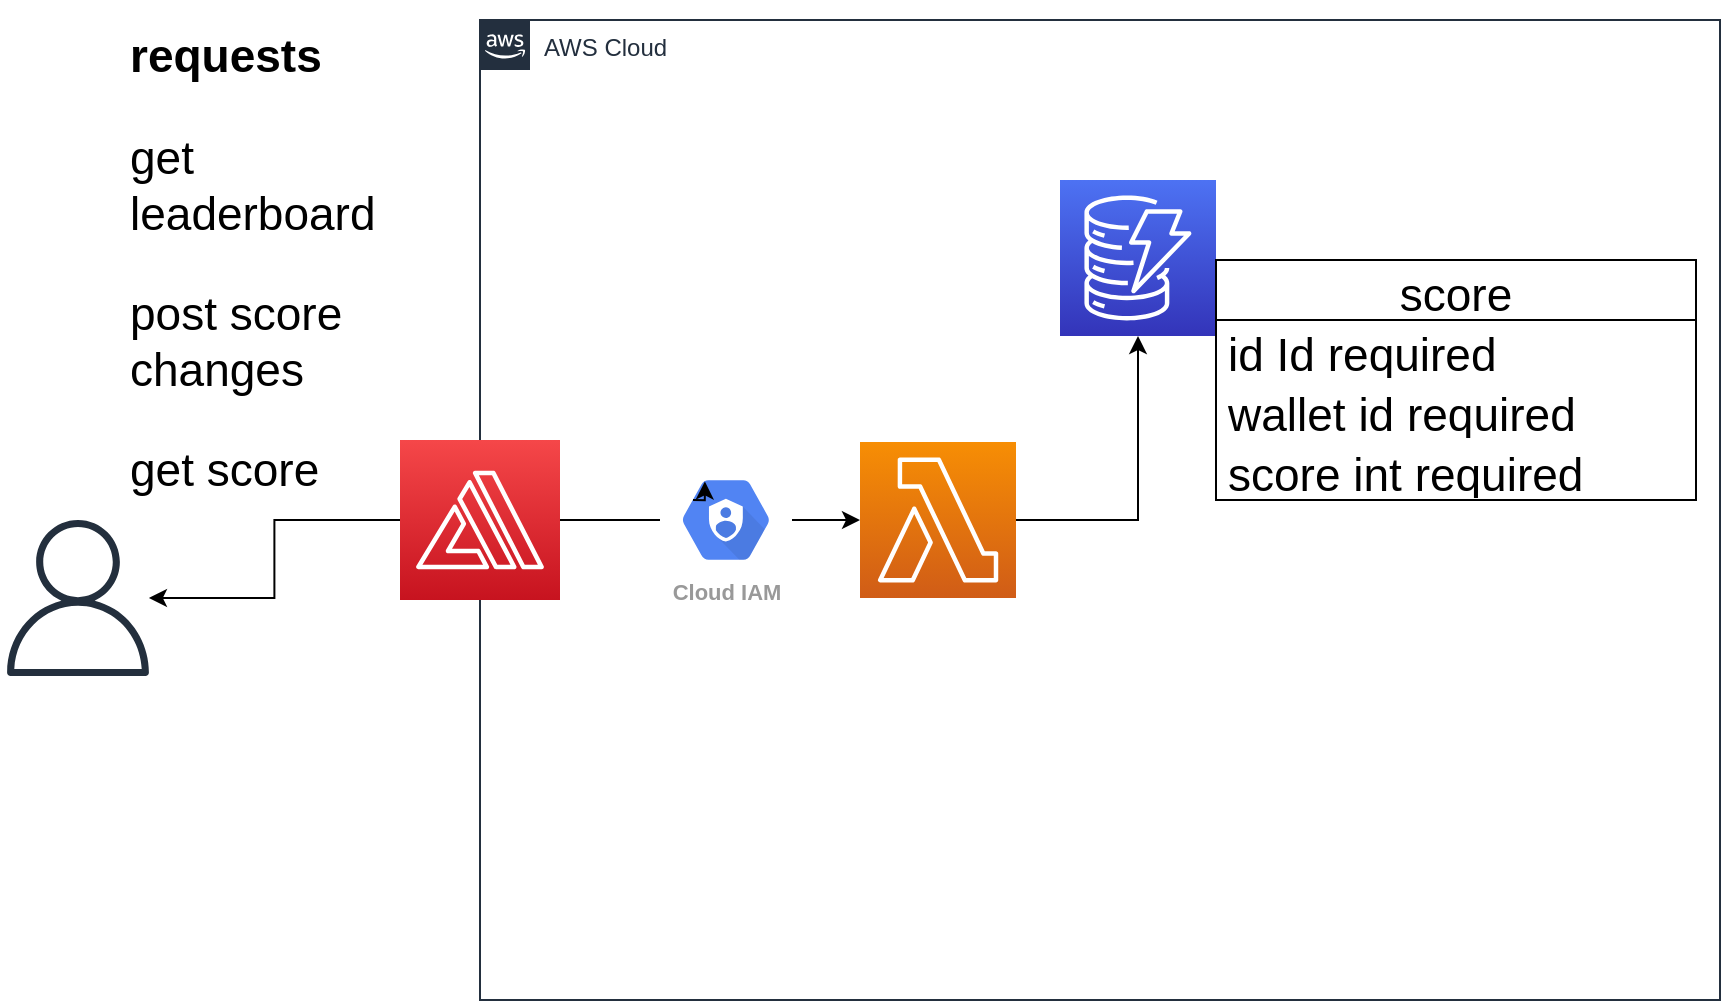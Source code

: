 <mxfile version="16.6.4" type="github">
  <diagram id="Ht1M8jgEwFfnCIfOTk4-" name="Page-1">
    <mxGraphModel dx="829" dy="607" grid="1" gridSize="10" guides="1" tooltips="1" connect="1" arrows="1" fold="1" page="1" pageScale="1" pageWidth="1169" pageHeight="827" math="0" shadow="0">
      <root>
        <mxCell id="0" />
        <mxCell id="1" parent="0" />
        <mxCell id="JcnCqj29dY-QxmIsZGhR-1" value="" style="sketch=0;outlineConnect=0;fontColor=#232F3E;gradientColor=none;fillColor=#232F3D;strokeColor=none;dashed=0;verticalLabelPosition=bottom;verticalAlign=top;align=center;html=1;fontSize=12;fontStyle=0;aspect=fixed;pointerEvents=1;shape=mxgraph.aws4.user;" vertex="1" parent="1">
          <mxGeometry x="110" y="310" width="78" height="78" as="geometry" />
        </mxCell>
        <mxCell id="JcnCqj29dY-QxmIsZGhR-2" value="AWS Cloud" style="points=[[0,0],[0.25,0],[0.5,0],[0.75,0],[1,0],[1,0.25],[1,0.5],[1,0.75],[1,1],[0.75,1],[0.5,1],[0.25,1],[0,1],[0,0.75],[0,0.5],[0,0.25]];outlineConnect=0;gradientColor=none;html=1;whiteSpace=wrap;fontSize=12;fontStyle=0;container=1;pointerEvents=0;collapsible=0;recursiveResize=0;shape=mxgraph.aws4.group;grIcon=mxgraph.aws4.group_aws_cloud_alt;strokeColor=#232F3E;fillColor=none;verticalAlign=top;align=left;spacingLeft=30;fontColor=#232F3E;dashed=0;" vertex="1" parent="1">
          <mxGeometry x="350" y="60" width="620" height="490" as="geometry" />
        </mxCell>
        <mxCell id="JcnCqj29dY-QxmIsZGhR-16" style="edgeStyle=orthogonalEdgeStyle;rounded=0;orthogonalLoop=1;jettySize=auto;html=1;exitX=1;exitY=0.5;exitDx=0;exitDy=0;exitPerimeter=0;fontSize=23;" edge="1" parent="JcnCqj29dY-QxmIsZGhR-2" source="JcnCqj29dY-QxmIsZGhR-3" target="JcnCqj29dY-QxmIsZGhR-15">
          <mxGeometry relative="1" as="geometry" />
        </mxCell>
        <mxCell id="JcnCqj29dY-QxmIsZGhR-3" value="" style="sketch=0;points=[[0,0,0],[0.25,0,0],[0.5,0,0],[0.75,0,0],[1,0,0],[0,1,0],[0.25,1,0],[0.5,1,0],[0.75,1,0],[1,1,0],[0,0.25,0],[0,0.5,0],[0,0.75,0],[1,0.25,0],[1,0.5,0],[1,0.75,0]];outlineConnect=0;fontColor=#232F3E;gradientColor=#F78E04;gradientDirection=north;fillColor=#D05C17;strokeColor=#ffffff;dashed=0;verticalLabelPosition=bottom;verticalAlign=top;align=center;html=1;fontSize=12;fontStyle=0;aspect=fixed;shape=mxgraph.aws4.resourceIcon;resIcon=mxgraph.aws4.lambda;" vertex="1" parent="JcnCqj29dY-QxmIsZGhR-2">
          <mxGeometry x="190" y="211" width="78" height="78" as="geometry" />
        </mxCell>
        <mxCell id="JcnCqj29dY-QxmIsZGhR-7" style="edgeStyle=orthogonalEdgeStyle;rounded=0;orthogonalLoop=1;jettySize=auto;html=1;startArrow=none;" edge="1" parent="JcnCqj29dY-QxmIsZGhR-2" source="JcnCqj29dY-QxmIsZGhR-12" target="JcnCqj29dY-QxmIsZGhR-3">
          <mxGeometry relative="1" as="geometry" />
        </mxCell>
        <mxCell id="JcnCqj29dY-QxmIsZGhR-4" value="" style="sketch=0;points=[[0,0,0],[0.25,0,0],[0.5,0,0],[0.75,0,0],[1,0,0],[0,1,0],[0.25,1,0],[0.5,1,0],[0.75,1,0],[1,1,0],[0,0.25,0],[0,0.5,0],[0,0.75,0],[1,0.25,0],[1,0.5,0],[1,0.75,0]];outlineConnect=0;fontColor=#232F3E;gradientColor=#F54749;gradientDirection=north;fillColor=#C7131F;strokeColor=#ffffff;dashed=0;verticalLabelPosition=bottom;verticalAlign=top;align=center;html=1;fontSize=12;fontStyle=0;aspect=fixed;shape=mxgraph.aws4.resourceIcon;resIcon=mxgraph.aws4.amplify;" vertex="1" parent="JcnCqj29dY-QxmIsZGhR-2">
          <mxGeometry x="-40" y="210" width="80" height="80" as="geometry" />
        </mxCell>
        <mxCell id="JcnCqj29dY-QxmIsZGhR-12" value="Cloud IAM" style="sketch=0;html=1;fillColor=#5184F3;strokeColor=none;verticalAlign=top;labelPosition=center;verticalLabelPosition=bottom;align=center;spacingTop=-6;fontSize=11;fontStyle=1;fontColor=#999999;shape=mxgraph.gcp2.hexIcon;prIcon=cloud_iam" vertex="1" parent="JcnCqj29dY-QxmIsZGhR-2">
          <mxGeometry x="90" y="220.75" width="66" height="58.5" as="geometry" />
        </mxCell>
        <mxCell id="JcnCqj29dY-QxmIsZGhR-13" value="" style="edgeStyle=orthogonalEdgeStyle;rounded=0;orthogonalLoop=1;jettySize=auto;html=1;endArrow=none;" edge="1" parent="JcnCqj29dY-QxmIsZGhR-2" source="JcnCqj29dY-QxmIsZGhR-4" target="JcnCqj29dY-QxmIsZGhR-12">
          <mxGeometry relative="1" as="geometry">
            <mxPoint x="420" y="350" as="sourcePoint" />
            <mxPoint x="570" y="350" as="targetPoint" />
          </mxGeometry>
        </mxCell>
        <mxCell id="JcnCqj29dY-QxmIsZGhR-14" style="edgeStyle=orthogonalEdgeStyle;rounded=0;orthogonalLoop=1;jettySize=auto;html=1;exitX=0.25;exitY=0.33;exitDx=0;exitDy=0;exitPerimeter=0;entryX=0.34;entryY=0.17;entryDx=0;entryDy=0;entryPerimeter=0;fontSize=23;" edge="1" parent="JcnCqj29dY-QxmIsZGhR-2" source="JcnCqj29dY-QxmIsZGhR-12" target="JcnCqj29dY-QxmIsZGhR-12">
          <mxGeometry relative="1" as="geometry" />
        </mxCell>
        <mxCell id="JcnCqj29dY-QxmIsZGhR-15" value="" style="sketch=0;points=[[0,0,0],[0.25,0,0],[0.5,0,0],[0.75,0,0],[1,0,0],[0,1,0],[0.25,1,0],[0.5,1,0],[0.75,1,0],[1,1,0],[0,0.25,0],[0,0.5,0],[0,0.75,0],[1,0.25,0],[1,0.5,0],[1,0.75,0]];outlineConnect=0;fontColor=#232F3E;gradientColor=#4D72F3;gradientDirection=north;fillColor=#3334B9;strokeColor=#ffffff;dashed=0;verticalLabelPosition=bottom;verticalAlign=top;align=center;html=1;fontSize=12;fontStyle=0;aspect=fixed;shape=mxgraph.aws4.resourceIcon;resIcon=mxgraph.aws4.dynamodb;" vertex="1" parent="JcnCqj29dY-QxmIsZGhR-2">
          <mxGeometry x="290" y="80" width="78" height="78" as="geometry" />
        </mxCell>
        <mxCell id="JcnCqj29dY-QxmIsZGhR-17" value="score" style="swimlane;fontStyle=0;childLayout=stackLayout;horizontal=1;startSize=30;horizontalStack=0;resizeParent=1;resizeParentMax=0;resizeLast=0;collapsible=1;marginBottom=0;fontSize=23;" vertex="1" parent="JcnCqj29dY-QxmIsZGhR-2">
          <mxGeometry x="368" y="120" width="240" height="120" as="geometry" />
        </mxCell>
        <mxCell id="JcnCqj29dY-QxmIsZGhR-18" value="id Id required" style="text;strokeColor=none;fillColor=none;align=left;verticalAlign=middle;spacingLeft=4;spacingRight=4;overflow=hidden;points=[[0,0.5],[1,0.5]];portConstraint=eastwest;rotatable=0;fontSize=23;" vertex="1" parent="JcnCqj29dY-QxmIsZGhR-17">
          <mxGeometry y="30" width="240" height="30" as="geometry" />
        </mxCell>
        <mxCell id="JcnCqj29dY-QxmIsZGhR-19" value="wallet id required" style="text;strokeColor=none;fillColor=none;align=left;verticalAlign=middle;spacingLeft=4;spacingRight=4;overflow=hidden;points=[[0,0.5],[1,0.5]];portConstraint=eastwest;rotatable=0;fontSize=23;" vertex="1" parent="JcnCqj29dY-QxmIsZGhR-17">
          <mxGeometry y="60" width="240" height="30" as="geometry" />
        </mxCell>
        <mxCell id="JcnCqj29dY-QxmIsZGhR-20" value="score int required" style="text;strokeColor=none;fillColor=none;align=left;verticalAlign=middle;spacingLeft=4;spacingRight=4;overflow=hidden;points=[[0,0.5],[1,0.5]];portConstraint=eastwest;rotatable=0;fontSize=23;" vertex="1" parent="JcnCqj29dY-QxmIsZGhR-17">
          <mxGeometry y="90" width="240" height="30" as="geometry" />
        </mxCell>
        <mxCell id="JcnCqj29dY-QxmIsZGhR-8" style="edgeStyle=orthogonalEdgeStyle;rounded=0;orthogonalLoop=1;jettySize=auto;html=1;" edge="1" parent="1" source="JcnCqj29dY-QxmIsZGhR-4" target="JcnCqj29dY-QxmIsZGhR-1">
          <mxGeometry relative="1" as="geometry" />
        </mxCell>
        <mxCell id="JcnCqj29dY-QxmIsZGhR-10" value="&lt;h1 style=&quot;font-size: 23px;&quot;&gt;requests&lt;/h1&gt;&lt;p style=&quot;font-size: 23px;&quot;&gt;get leaderboard&lt;/p&gt;&lt;p style=&quot;font-size: 23px;&quot;&gt;post score changes&lt;/p&gt;&lt;p style=&quot;font-size: 23px;&quot;&gt;get score&lt;/p&gt;&lt;p style=&quot;font-size: 23px;&quot;&gt;&lt;br style=&quot;font-size: 23px;&quot;&gt;&lt;/p&gt;&lt;p style=&quot;font-size: 23px;&quot;&gt;&lt;br style=&quot;font-size: 23px;&quot;&gt;&lt;/p&gt;" style="text;html=1;strokeColor=none;fillColor=none;spacing=5;spacingTop=-20;whiteSpace=wrap;overflow=hidden;rounded=0;fontSize=23;" vertex="1" parent="1">
          <mxGeometry x="170" y="60" width="140" height="260" as="geometry" />
        </mxCell>
      </root>
    </mxGraphModel>
  </diagram>
</mxfile>
